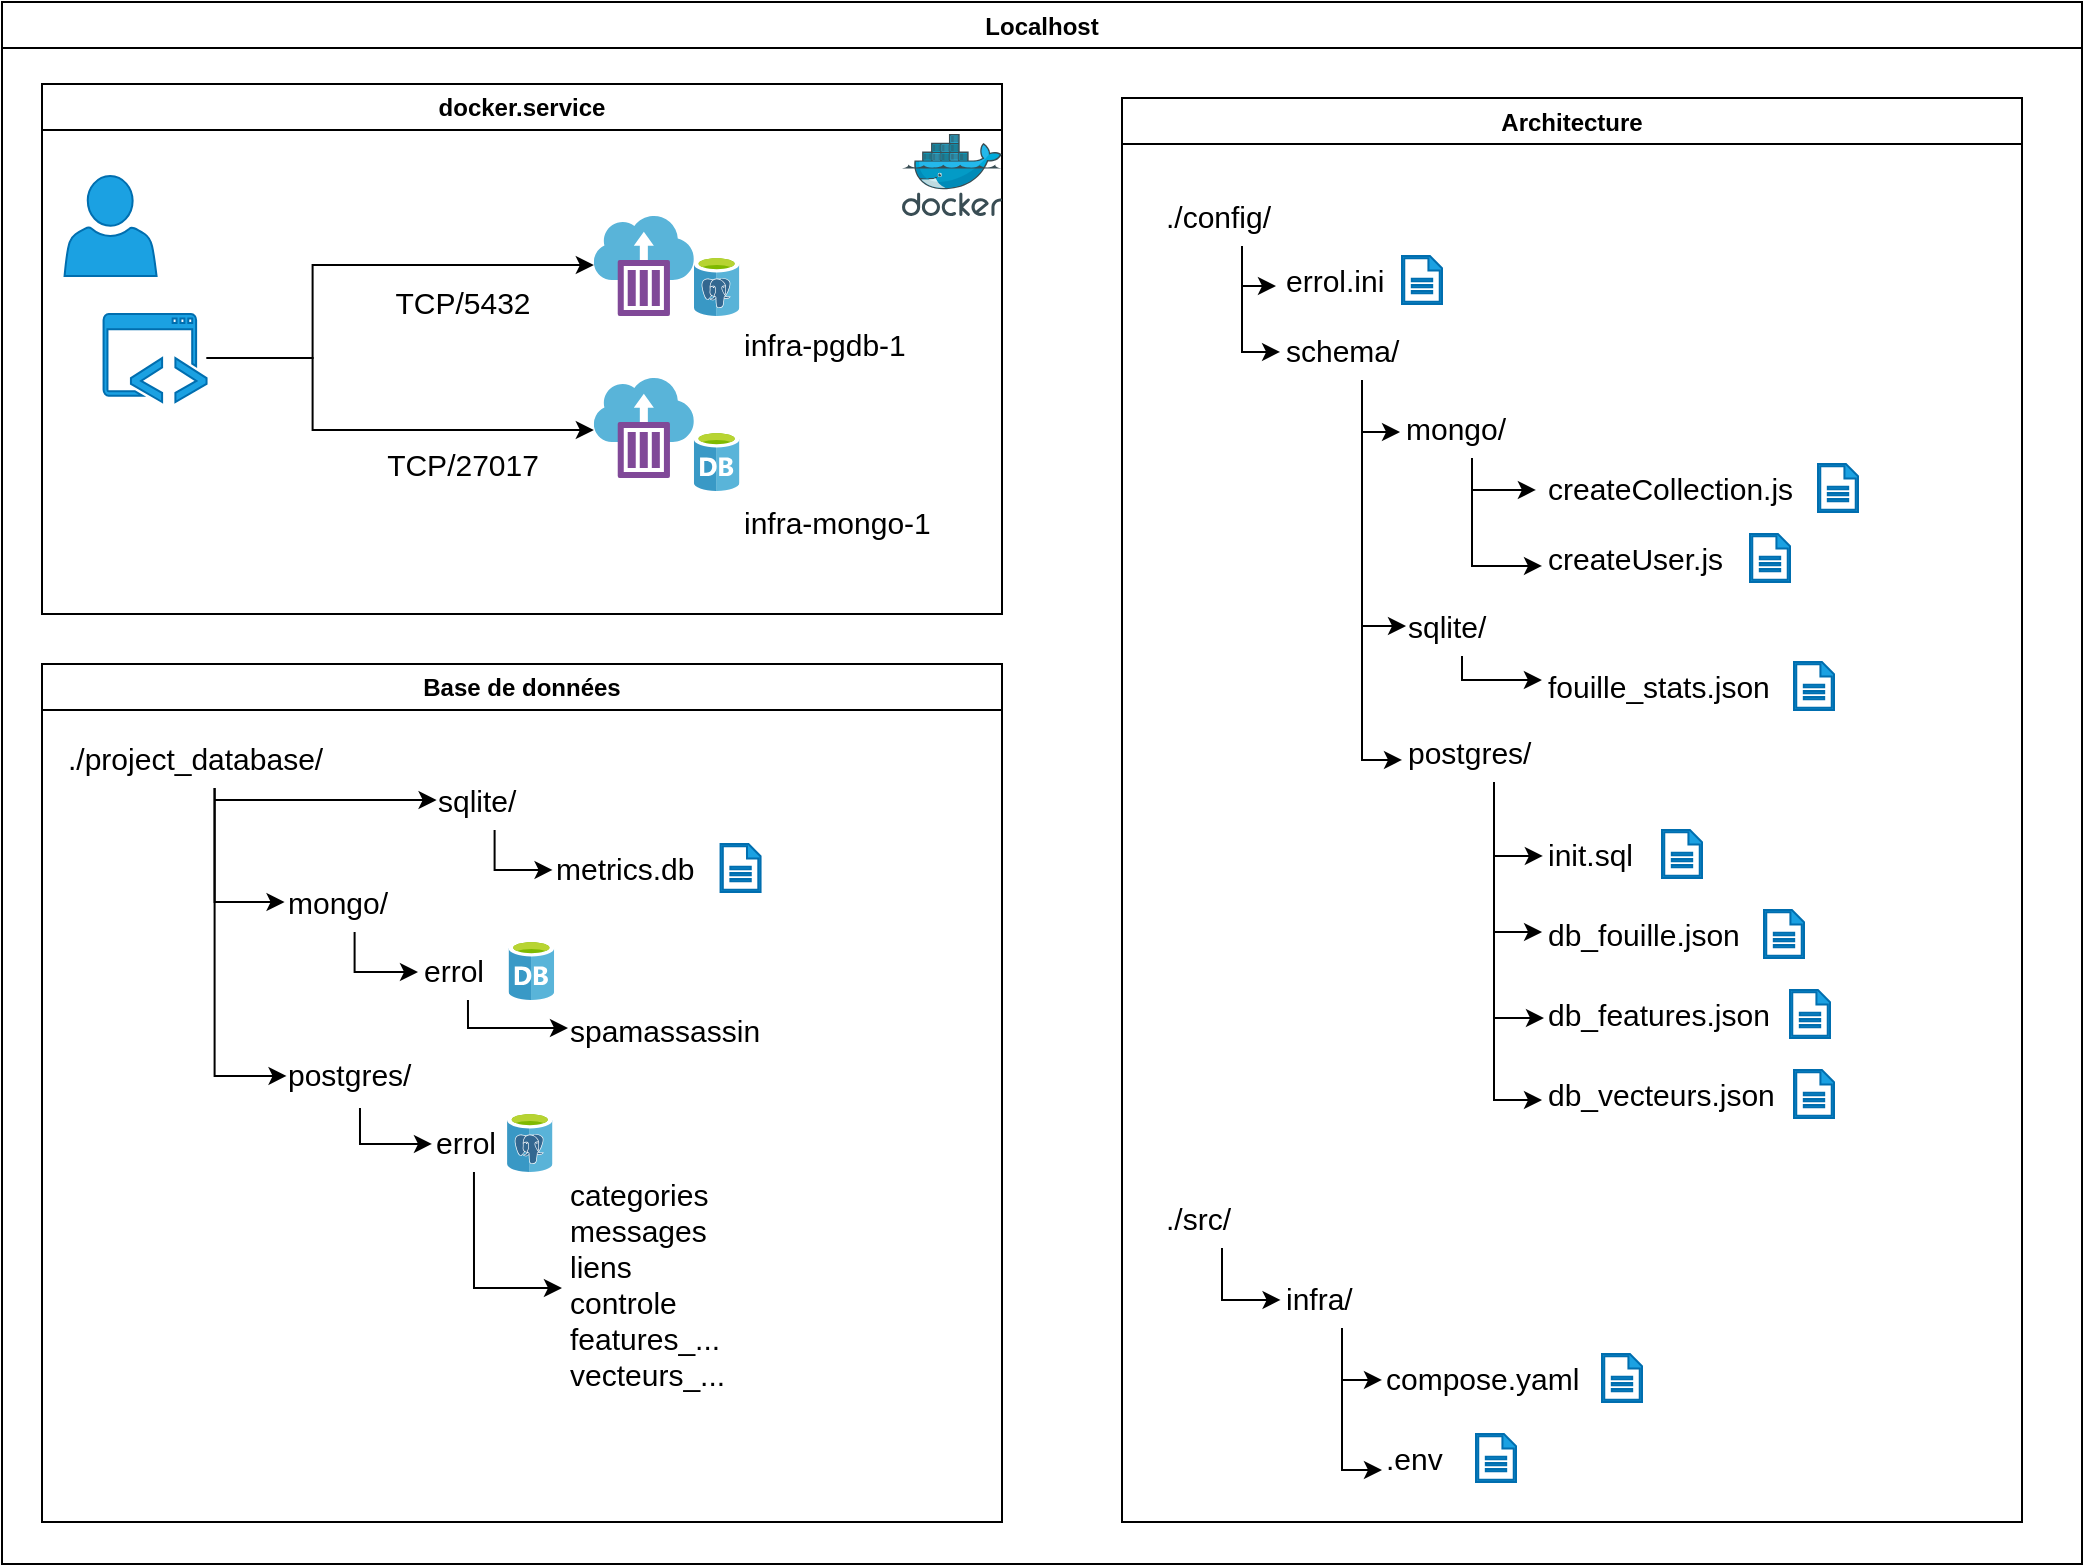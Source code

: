 <mxfile version="24.5.3" type="device">
  <diagram id="EhChE-45HuIZkj6PtDuR" name="Page-1">
    <mxGraphModel dx="1434" dy="870" grid="1" gridSize="10" guides="1" tooltips="1" connect="1" arrows="1" fold="1" page="1" pageScale="1" pageWidth="1169" pageHeight="827" math="0" shadow="0">
      <root>
        <mxCell id="0" />
        <mxCell id="1" parent="0" />
        <mxCell id="lmeQF-V1sz2n1K19VX6t-9" value="Localhost" style="swimlane;" parent="1" vertex="1">
          <mxGeometry x="60" y="39" width="1040" height="781" as="geometry">
            <mxRectangle x="60" y="39" width="100" height="30" as="alternateBounds" />
          </mxGeometry>
        </mxCell>
        <mxCell id="lmeQF-V1sz2n1K19VX6t-10" value="Architecture" style="swimlane;" parent="lmeQF-V1sz2n1K19VX6t-9" vertex="1">
          <mxGeometry x="560" y="48" width="450" height="712" as="geometry" />
        </mxCell>
        <mxCell id="go-DFvzO8IEFyl5RMDaZ-6" value="./config/" style="text;html=1;align=left;verticalAlign=middle;resizable=0;points=[];autosize=1;strokeColor=none;fillColor=none;fontSize=15;" parent="lmeQF-V1sz2n1K19VX6t-10" vertex="1">
          <mxGeometry x="20" y="44" width="80" height="30" as="geometry" />
        </mxCell>
        <mxCell id="go-DFvzO8IEFyl5RMDaZ-7" value="schema/" style="text;html=1;align=left;verticalAlign=middle;resizable=0;points=[];autosize=1;strokeColor=none;fillColor=none;fontSize=15;" parent="lmeQF-V1sz2n1K19VX6t-10" vertex="1">
          <mxGeometry x="80" y="111" width="80" height="30" as="geometry" />
        </mxCell>
        <mxCell id="go-DFvzO8IEFyl5RMDaZ-8" style="edgeStyle=orthogonalEdgeStyle;rounded=0;orthogonalLoop=1;jettySize=auto;html=1;entryX=-0.012;entryY=0.533;entryDx=0;entryDy=0;entryPerimeter=0;" parent="lmeQF-V1sz2n1K19VX6t-10" source="go-DFvzO8IEFyl5RMDaZ-6" target="go-DFvzO8IEFyl5RMDaZ-7" edge="1">
          <mxGeometry relative="1" as="geometry" />
        </mxCell>
        <mxCell id="go-DFvzO8IEFyl5RMDaZ-17" value="mongo/" style="text;html=1;align=left;verticalAlign=middle;resizable=0;points=[];autosize=1;strokeColor=none;fillColor=none;fontSize=15;" parent="lmeQF-V1sz2n1K19VX6t-10" vertex="1">
          <mxGeometry x="140" y="150" width="70" height="30" as="geometry" />
        </mxCell>
        <mxCell id="go-DFvzO8IEFyl5RMDaZ-18" style="edgeStyle=orthogonalEdgeStyle;rounded=0;orthogonalLoop=1;jettySize=auto;html=1;entryX=-0.014;entryY=0.567;entryDx=0;entryDy=0;entryPerimeter=0;" parent="lmeQF-V1sz2n1K19VX6t-10" source="go-DFvzO8IEFyl5RMDaZ-7" target="go-DFvzO8IEFyl5RMDaZ-17" edge="1">
          <mxGeometry relative="1" as="geometry" />
        </mxCell>
        <mxCell id="go-DFvzO8IEFyl5RMDaZ-19" value="createCollection.js" style="text;html=1;align=left;verticalAlign=middle;resizable=0;points=[];autosize=1;strokeColor=none;fillColor=none;fontSize=15;" parent="lmeQF-V1sz2n1K19VX6t-10" vertex="1">
          <mxGeometry x="211" y="180" width="150" height="30" as="geometry" />
        </mxCell>
        <mxCell id="go-DFvzO8IEFyl5RMDaZ-20" value="createUser.js" style="text;html=1;align=left;verticalAlign=middle;resizable=0;points=[];autosize=1;strokeColor=none;fillColor=none;fontSize=15;" parent="lmeQF-V1sz2n1K19VX6t-10" vertex="1">
          <mxGeometry x="211" y="215" width="110" height="30" as="geometry" />
        </mxCell>
        <mxCell id="go-DFvzO8IEFyl5RMDaZ-22" style="edgeStyle=orthogonalEdgeStyle;rounded=0;orthogonalLoop=1;jettySize=auto;html=1;entryX=-0.027;entryY=0.533;entryDx=0;entryDy=0;entryPerimeter=0;" parent="lmeQF-V1sz2n1K19VX6t-10" source="go-DFvzO8IEFyl5RMDaZ-17" target="go-DFvzO8IEFyl5RMDaZ-19" edge="1">
          <mxGeometry relative="1" as="geometry">
            <Array as="points">
              <mxPoint x="175" y="196" />
            </Array>
          </mxGeometry>
        </mxCell>
        <mxCell id="go-DFvzO8IEFyl5RMDaZ-23" style="edgeStyle=orthogonalEdgeStyle;rounded=0;orthogonalLoop=1;jettySize=auto;html=1;entryX=-0.009;entryY=0.633;entryDx=0;entryDy=0;entryPerimeter=0;" parent="lmeQF-V1sz2n1K19VX6t-10" source="go-DFvzO8IEFyl5RMDaZ-17" target="go-DFvzO8IEFyl5RMDaZ-20" edge="1">
          <mxGeometry relative="1" as="geometry">
            <Array as="points">
              <mxPoint x="175" y="234" />
            </Array>
          </mxGeometry>
        </mxCell>
        <mxCell id="go-DFvzO8IEFyl5RMDaZ-25" value="" style="sketch=0;pointerEvents=1;shadow=0;dashed=0;html=1;strokeColor=#006EAF;fillColor=#1ba1e2;labelPosition=center;verticalLabelPosition=bottom;verticalAlign=top;outlineConnect=0;align=center;shape=mxgraph.office.concepts.document;fontSize=15;fontColor=#ffffff;" parent="lmeQF-V1sz2n1K19VX6t-10" vertex="1">
          <mxGeometry x="348" y="183" width="20" height="24" as="geometry" />
        </mxCell>
        <mxCell id="go-DFvzO8IEFyl5RMDaZ-26" value="" style="sketch=0;pointerEvents=1;shadow=0;dashed=0;html=1;strokeColor=#006EAF;fillColor=#1ba1e2;labelPosition=center;verticalLabelPosition=bottom;verticalAlign=top;outlineConnect=0;align=center;shape=mxgraph.office.concepts.document;fontSize=15;fontColor=#ffffff;" parent="lmeQF-V1sz2n1K19VX6t-10" vertex="1">
          <mxGeometry x="314" y="218" width="20" height="24" as="geometry" />
        </mxCell>
        <mxCell id="go-DFvzO8IEFyl5RMDaZ-28" value="sqlite/" style="text;html=1;align=left;verticalAlign=middle;resizable=0;points=[];autosize=1;strokeColor=none;fillColor=none;fontSize=15;" parent="lmeQF-V1sz2n1K19VX6t-10" vertex="1">
          <mxGeometry x="141" y="249" width="60" height="30" as="geometry" />
        </mxCell>
        <mxCell id="go-DFvzO8IEFyl5RMDaZ-31" value="postgres/" style="text;html=1;align=left;verticalAlign=middle;resizable=0;points=[];autosize=1;strokeColor=none;fillColor=none;fontSize=15;" parent="lmeQF-V1sz2n1K19VX6t-10" vertex="1">
          <mxGeometry x="141" y="312" width="90" height="30" as="geometry" />
        </mxCell>
        <mxCell id="go-DFvzO8IEFyl5RMDaZ-32" value="fouille_stats.json" style="text;html=1;align=left;verticalAlign=middle;resizable=0;points=[];autosize=1;strokeColor=none;fillColor=none;fontSize=15;" parent="lmeQF-V1sz2n1K19VX6t-10" vertex="1">
          <mxGeometry x="211" y="279" width="130" height="30" as="geometry" />
        </mxCell>
        <mxCell id="go-DFvzO8IEFyl5RMDaZ-33" style="edgeStyle=orthogonalEdgeStyle;rounded=0;orthogonalLoop=1;jettySize=auto;html=1;entryX=0.017;entryY=0.5;entryDx=0;entryDy=0;entryPerimeter=0;" parent="lmeQF-V1sz2n1K19VX6t-10" source="go-DFvzO8IEFyl5RMDaZ-7" target="go-DFvzO8IEFyl5RMDaZ-28" edge="1">
          <mxGeometry relative="1" as="geometry" />
        </mxCell>
        <mxCell id="go-DFvzO8IEFyl5RMDaZ-34" style="edgeStyle=orthogonalEdgeStyle;rounded=0;orthogonalLoop=1;jettySize=auto;html=1;entryX=-0.008;entryY=0.4;entryDx=0;entryDy=0;entryPerimeter=0;" parent="lmeQF-V1sz2n1K19VX6t-10" source="go-DFvzO8IEFyl5RMDaZ-28" target="go-DFvzO8IEFyl5RMDaZ-32" edge="1">
          <mxGeometry relative="1" as="geometry">
            <Array as="points">
              <mxPoint x="170" y="291" />
            </Array>
          </mxGeometry>
        </mxCell>
        <mxCell id="go-DFvzO8IEFyl5RMDaZ-35" style="edgeStyle=orthogonalEdgeStyle;rounded=0;orthogonalLoop=1;jettySize=auto;html=1;entryX=-0.011;entryY=0.633;entryDx=0;entryDy=0;entryPerimeter=0;" parent="lmeQF-V1sz2n1K19VX6t-10" source="go-DFvzO8IEFyl5RMDaZ-7" target="go-DFvzO8IEFyl5RMDaZ-31" edge="1">
          <mxGeometry relative="1" as="geometry" />
        </mxCell>
        <mxCell id="go-DFvzO8IEFyl5RMDaZ-36" value="" style="sketch=0;pointerEvents=1;shadow=0;dashed=0;html=1;strokeColor=#006EAF;fillColor=#1ba1e2;labelPosition=center;verticalLabelPosition=bottom;verticalAlign=top;outlineConnect=0;align=center;shape=mxgraph.office.concepts.document;fontSize=15;fontColor=#ffffff;" parent="lmeQF-V1sz2n1K19VX6t-10" vertex="1">
          <mxGeometry x="336" y="282" width="20" height="24" as="geometry" />
        </mxCell>
        <mxCell id="go-DFvzO8IEFyl5RMDaZ-44" value="./src/" style="text;html=1;align=left;verticalAlign=middle;resizable=0;points=[];autosize=1;strokeColor=none;fillColor=none;fontSize=15;" parent="lmeQF-V1sz2n1K19VX6t-10" vertex="1">
          <mxGeometry x="20" y="545" width="60" height="30" as="geometry" />
        </mxCell>
        <mxCell id="go-DFvzO8IEFyl5RMDaZ-45" value="infra/" style="text;html=1;align=left;verticalAlign=middle;resizable=0;points=[];autosize=1;strokeColor=none;fillColor=none;fontSize=15;" parent="lmeQF-V1sz2n1K19VX6t-10" vertex="1">
          <mxGeometry x="80" y="585" width="60" height="30" as="geometry" />
        </mxCell>
        <mxCell id="go-DFvzO8IEFyl5RMDaZ-46" style="edgeStyle=orthogonalEdgeStyle;rounded=0;orthogonalLoop=1;jettySize=auto;html=1;entryX=-0.012;entryY=0.533;entryDx=0;entryDy=0;entryPerimeter=0;" parent="lmeQF-V1sz2n1K19VX6t-10" source="go-DFvzO8IEFyl5RMDaZ-44" target="go-DFvzO8IEFyl5RMDaZ-45" edge="1">
          <mxGeometry relative="1" as="geometry" />
        </mxCell>
        <mxCell id="go-DFvzO8IEFyl5RMDaZ-47" value="compose.yaml" style="text;html=1;align=left;verticalAlign=middle;resizable=0;points=[];autosize=1;strokeColor=none;fillColor=none;fontSize=15;" parent="lmeQF-V1sz2n1K19VX6t-10" vertex="1">
          <mxGeometry x="130" y="625" width="120" height="30" as="geometry" />
        </mxCell>
        <mxCell id="go-DFvzO8IEFyl5RMDaZ-48" value=".env" style="text;html=1;align=left;verticalAlign=middle;resizable=0;points=[];autosize=1;strokeColor=none;fillColor=none;fontSize=15;" parent="lmeQF-V1sz2n1K19VX6t-10" vertex="1">
          <mxGeometry x="130" y="665" width="50" height="30" as="geometry" />
        </mxCell>
        <mxCell id="go-DFvzO8IEFyl5RMDaZ-49" style="edgeStyle=orthogonalEdgeStyle;rounded=0;orthogonalLoop=1;jettySize=auto;html=1;entryX=0;entryY=0.533;entryDx=0;entryDy=0;entryPerimeter=0;" parent="lmeQF-V1sz2n1K19VX6t-10" source="go-DFvzO8IEFyl5RMDaZ-45" target="go-DFvzO8IEFyl5RMDaZ-47" edge="1">
          <mxGeometry relative="1" as="geometry" />
        </mxCell>
        <mxCell id="go-DFvzO8IEFyl5RMDaZ-50" style="edgeStyle=orthogonalEdgeStyle;rounded=0;orthogonalLoop=1;jettySize=auto;html=1;entryX=0;entryY=0.7;entryDx=0;entryDy=0;entryPerimeter=0;" parent="lmeQF-V1sz2n1K19VX6t-10" source="go-DFvzO8IEFyl5RMDaZ-45" target="go-DFvzO8IEFyl5RMDaZ-48" edge="1">
          <mxGeometry relative="1" as="geometry" />
        </mxCell>
        <mxCell id="go-DFvzO8IEFyl5RMDaZ-51" value="" style="sketch=0;pointerEvents=1;shadow=0;dashed=0;html=1;strokeColor=#006EAF;fillColor=#1ba1e2;labelPosition=center;verticalLabelPosition=bottom;verticalAlign=top;outlineConnect=0;align=center;shape=mxgraph.office.concepts.document;fontSize=15;fontColor=#ffffff;" parent="lmeQF-V1sz2n1K19VX6t-10" vertex="1">
          <mxGeometry x="240" y="628" width="20" height="24" as="geometry" />
        </mxCell>
        <mxCell id="go-DFvzO8IEFyl5RMDaZ-52" value="" style="sketch=0;pointerEvents=1;shadow=0;dashed=0;html=1;strokeColor=#006EAF;fillColor=#1ba1e2;labelPosition=center;verticalLabelPosition=bottom;verticalAlign=top;outlineConnect=0;align=center;shape=mxgraph.office.concepts.document;fontSize=15;fontColor=#ffffff;" parent="lmeQF-V1sz2n1K19VX6t-10" vertex="1">
          <mxGeometry x="177" y="668" width="20" height="24" as="geometry" />
        </mxCell>
        <mxCell id="go-DFvzO8IEFyl5RMDaZ-53" value="errol.ini" style="text;html=1;align=left;verticalAlign=middle;resizable=0;points=[];autosize=1;strokeColor=none;fillColor=none;fontSize=15;" parent="lmeQF-V1sz2n1K19VX6t-10" vertex="1">
          <mxGeometry x="80" y="76" width="70" height="30" as="geometry" />
        </mxCell>
        <mxCell id="go-DFvzO8IEFyl5RMDaZ-54" style="edgeStyle=orthogonalEdgeStyle;rounded=0;orthogonalLoop=1;jettySize=auto;html=1;entryX=-0.043;entryY=0.567;entryDx=0;entryDy=0;entryPerimeter=0;" parent="lmeQF-V1sz2n1K19VX6t-10" source="go-DFvzO8IEFyl5RMDaZ-6" target="go-DFvzO8IEFyl5RMDaZ-53" edge="1">
          <mxGeometry relative="1" as="geometry" />
        </mxCell>
        <mxCell id="go-DFvzO8IEFyl5RMDaZ-55" value="" style="sketch=0;pointerEvents=1;shadow=0;dashed=0;html=1;strokeColor=#006EAF;fillColor=#1ba1e2;labelPosition=center;verticalLabelPosition=bottom;verticalAlign=top;outlineConnect=0;align=center;shape=mxgraph.office.concepts.document;fontSize=15;fontColor=#ffffff;" parent="lmeQF-V1sz2n1K19VX6t-10" vertex="1">
          <mxGeometry x="140" y="79" width="20" height="24" as="geometry" />
        </mxCell>
        <mxCell id="2" value="init.sql" style="text;html=1;align=left;verticalAlign=middle;resizable=0;points=[];autosize=1;strokeColor=none;fillColor=none;fontSize=15;" parent="lmeQF-V1sz2n1K19VX6t-10" vertex="1">
          <mxGeometry x="211" y="363" width="70" height="30" as="geometry" />
        </mxCell>
        <mxCell id="3" style="edgeStyle=orthogonalEdgeStyle;rounded=0;orthogonalLoop=1;jettySize=auto;html=1;entryX=-0.008;entryY=0.533;entryDx=0;entryDy=0;entryPerimeter=0;" parent="lmeQF-V1sz2n1K19VX6t-10" source="go-DFvzO8IEFyl5RMDaZ-31" target="2" edge="1">
          <mxGeometry relative="1" as="geometry" />
        </mxCell>
        <mxCell id="4" value="" style="sketch=0;pointerEvents=1;shadow=0;dashed=0;html=1;strokeColor=#006EAF;fillColor=#1ba1e2;labelPosition=center;verticalLabelPosition=bottom;verticalAlign=top;outlineConnect=0;align=center;shape=mxgraph.office.concepts.document;fontSize=15;fontColor=#ffffff;" parent="lmeQF-V1sz2n1K19VX6t-10" vertex="1">
          <mxGeometry x="270" y="366" width="20" height="24" as="geometry" />
        </mxCell>
        <mxCell id="5" value="db_fouille.json" style="text;html=1;align=left;verticalAlign=middle;resizable=0;points=[];autosize=1;strokeColor=none;fillColor=none;fontSize=15;" parent="lmeQF-V1sz2n1K19VX6t-10" vertex="1">
          <mxGeometry x="211" y="403" width="120" height="30" as="geometry" />
        </mxCell>
        <mxCell id="6" value="" style="sketch=0;pointerEvents=1;shadow=0;dashed=0;html=1;strokeColor=#006EAF;fillColor=#1ba1e2;labelPosition=center;verticalLabelPosition=bottom;verticalAlign=top;outlineConnect=0;align=center;shape=mxgraph.office.concepts.document;fontSize=15;fontColor=#ffffff;" parent="lmeQF-V1sz2n1K19VX6t-10" vertex="1">
          <mxGeometry x="321" y="406" width="20" height="24" as="geometry" />
        </mxCell>
        <mxCell id="7" style="edgeStyle=orthogonalEdgeStyle;rounded=0;orthogonalLoop=1;jettySize=auto;html=1;entryX=-0.008;entryY=0.467;entryDx=0;entryDy=0;entryPerimeter=0;" parent="lmeQF-V1sz2n1K19VX6t-10" source="go-DFvzO8IEFyl5RMDaZ-31" target="5" edge="1">
          <mxGeometry relative="1" as="geometry" />
        </mxCell>
        <mxCell id="9D_q5n6-4T_1lJ63YoSh-17" value="db_features.json" style="text;html=1;align=left;verticalAlign=middle;resizable=0;points=[];autosize=1;strokeColor=none;fillColor=none;fontSize=15;" vertex="1" parent="lmeQF-V1sz2n1K19VX6t-10">
          <mxGeometry x="211" y="443" width="130" height="30" as="geometry" />
        </mxCell>
        <mxCell id="9D_q5n6-4T_1lJ63YoSh-18" value="db_vecteurs.json" style="text;html=1;align=left;verticalAlign=middle;resizable=0;points=[];autosize=1;strokeColor=none;fillColor=none;fontSize=15;" vertex="1" parent="lmeQF-V1sz2n1K19VX6t-10">
          <mxGeometry x="211" y="483" width="140" height="30" as="geometry" />
        </mxCell>
        <mxCell id="9D_q5n6-4T_1lJ63YoSh-19" value="" style="sketch=0;pointerEvents=1;shadow=0;dashed=0;html=1;strokeColor=#006EAF;fillColor=#1ba1e2;labelPosition=center;verticalLabelPosition=bottom;verticalAlign=top;outlineConnect=0;align=center;shape=mxgraph.office.concepts.document;fontSize=15;fontColor=#ffffff;" vertex="1" parent="lmeQF-V1sz2n1K19VX6t-10">
          <mxGeometry x="334" y="446" width="20" height="24" as="geometry" />
        </mxCell>
        <mxCell id="9D_q5n6-4T_1lJ63YoSh-20" value="" style="sketch=0;pointerEvents=1;shadow=0;dashed=0;html=1;strokeColor=#006EAF;fillColor=#1ba1e2;labelPosition=center;verticalLabelPosition=bottom;verticalAlign=top;outlineConnect=0;align=center;shape=mxgraph.office.concepts.document;fontSize=15;fontColor=#ffffff;" vertex="1" parent="lmeQF-V1sz2n1K19VX6t-10">
          <mxGeometry x="336" y="486" width="20" height="24" as="geometry" />
        </mxCell>
        <mxCell id="9D_q5n6-4T_1lJ63YoSh-21" style="edgeStyle=orthogonalEdgeStyle;rounded=0;orthogonalLoop=1;jettySize=auto;html=1;entryX=0;entryY=0.567;entryDx=0;entryDy=0;entryPerimeter=0;" edge="1" parent="lmeQF-V1sz2n1K19VX6t-10" source="go-DFvzO8IEFyl5RMDaZ-31" target="9D_q5n6-4T_1lJ63YoSh-17">
          <mxGeometry relative="1" as="geometry" />
        </mxCell>
        <mxCell id="9D_q5n6-4T_1lJ63YoSh-23" style="edgeStyle=orthogonalEdgeStyle;rounded=0;orthogonalLoop=1;jettySize=auto;html=1;entryX=-0.007;entryY=0.6;entryDx=0;entryDy=0;entryPerimeter=0;" edge="1" parent="lmeQF-V1sz2n1K19VX6t-10" source="go-DFvzO8IEFyl5RMDaZ-31" target="9D_q5n6-4T_1lJ63YoSh-18">
          <mxGeometry relative="1" as="geometry" />
        </mxCell>
        <mxCell id="go-DFvzO8IEFyl5RMDaZ-5" value="d&lt;span style=&quot;background-color: initial;&quot;&gt;ocker.service&lt;/span&gt;" style="swimlane;whiteSpace=wrap;html=1;" parent="lmeQF-V1sz2n1K19VX6t-9" vertex="1">
          <mxGeometry x="20" y="41" width="480" height="265" as="geometry">
            <mxRectangle x="10" y="175" width="120" height="30" as="alternateBounds" />
          </mxGeometry>
        </mxCell>
        <mxCell id="lmeQF-V1sz2n1K19VX6t-123" style="edgeStyle=orthogonalEdgeStyle;rounded=0;orthogonalLoop=1;jettySize=auto;html=1;entryX=0;entryY=0.49;entryDx=0;entryDy=0;entryPerimeter=0;fontSize=15;" parent="go-DFvzO8IEFyl5RMDaZ-5" source="lmeQF-V1sz2n1K19VX6t-48" target="lmeQF-V1sz2n1K19VX6t-12" edge="1">
          <mxGeometry relative="1" as="geometry">
            <Array as="points">
              <mxPoint x="135.28" y="137" />
              <mxPoint x="135.28" y="91" />
            </Array>
          </mxGeometry>
        </mxCell>
        <mxCell id="lmeQF-V1sz2n1K19VX6t-124" style="edgeStyle=orthogonalEdgeStyle;rounded=0;orthogonalLoop=1;jettySize=auto;html=1;entryX=0;entryY=0.52;entryDx=0;entryDy=0;entryPerimeter=0;fontSize=15;" parent="go-DFvzO8IEFyl5RMDaZ-5" source="lmeQF-V1sz2n1K19VX6t-48" target="lmeQF-V1sz2n1K19VX6t-18" edge="1">
          <mxGeometry relative="1" as="geometry">
            <Array as="points">
              <mxPoint x="135.28" y="137" />
              <mxPoint x="135.28" y="173" />
            </Array>
          </mxGeometry>
        </mxCell>
        <mxCell id="lmeQF-V1sz2n1K19VX6t-48" value="" style="sketch=0;pointerEvents=1;shadow=0;dashed=0;html=1;strokeColor=#006EAF;fillColor=#1ba1e2;labelPosition=center;verticalLabelPosition=bottom;verticalAlign=top;outlineConnect=0;align=center;shape=mxgraph.office.concepts.application_hybrid;fontColor=#ffffff;" parent="go-DFvzO8IEFyl5RMDaZ-5" vertex="1">
          <mxGeometry x="30.78" y="115" width="51.5" height="44" as="geometry" />
        </mxCell>
        <mxCell id="lmeQF-V1sz2n1K19VX6t-133" value="TCP/27017" style="text;html=1;align=center;verticalAlign=middle;resizable=0;points=[];autosize=1;strokeColor=none;fillColor=none;fontSize=15;" parent="go-DFvzO8IEFyl5RMDaZ-5" vertex="1">
          <mxGeometry x="160.28" y="175" width="100" height="30" as="geometry" />
        </mxCell>
        <mxCell id="lmeQF-V1sz2n1K19VX6t-131" value="TCP/5432" style="text;html=1;align=center;verticalAlign=middle;resizable=0;points=[];autosize=1;strokeColor=none;fillColor=none;fontSize=15;" parent="go-DFvzO8IEFyl5RMDaZ-5" vertex="1">
          <mxGeometry x="165.28" y="94" width="90" height="30" as="geometry" />
        </mxCell>
        <mxCell id="lmeQF-V1sz2n1K19VX6t-12" value="" style="sketch=0;aspect=fixed;html=1;points=[];align=center;image;fontSize=12;image=img/lib/mscae/Container_Instances.svg;" parent="go-DFvzO8IEFyl5RMDaZ-5" vertex="1">
          <mxGeometry x="275.92" y="66" width="50" height="50" as="geometry" />
        </mxCell>
        <mxCell id="lmeQF-V1sz2n1K19VX6t-21" value="" style="sketch=0;aspect=fixed;html=1;points=[];align=center;image;fontSize=12;image=img/lib/mscae/Azure_Database_for_PostgreSQL_servers.svg;" parent="go-DFvzO8IEFyl5RMDaZ-5" vertex="1">
          <mxGeometry x="325.92" y="86" width="22.8" height="30" as="geometry" />
        </mxCell>
        <mxCell id="lmeQF-V1sz2n1K19VX6t-135" value="infra-pgdb-1" style="text;html=1;align=left;verticalAlign=middle;resizable=0;points=[];autosize=1;strokeColor=none;fillColor=none;fontSize=15;" parent="go-DFvzO8IEFyl5RMDaZ-5" vertex="1">
          <mxGeometry x="348.72" y="115" width="100" height="30" as="geometry" />
        </mxCell>
        <mxCell id="lmeQF-V1sz2n1K19VX6t-18" value="" style="sketch=0;aspect=fixed;html=1;points=[];align=center;image;fontSize=12;image=img/lib/mscae/Container_Instances.svg;" parent="go-DFvzO8IEFyl5RMDaZ-5" vertex="1">
          <mxGeometry x="275.92" y="147" width="50" height="50" as="geometry" />
        </mxCell>
        <mxCell id="lmeQF-V1sz2n1K19VX6t-20" value="" style="sketch=0;aspect=fixed;html=1;points=[];align=center;image;fontSize=12;image=img/lib/mscae/Database_General.svg;" parent="go-DFvzO8IEFyl5RMDaZ-5" vertex="1">
          <mxGeometry x="325.92" y="173.5" width="22.8" height="30" as="geometry" />
        </mxCell>
        <mxCell id="go-DFvzO8IEFyl5RMDaZ-4" value="infra-mongo-1" style="text;html=1;align=left;verticalAlign=middle;resizable=0;points=[];autosize=1;strokeColor=none;fillColor=none;fontSize=15;" parent="go-DFvzO8IEFyl5RMDaZ-5" vertex="1">
          <mxGeometry x="348.72" y="203.5" width="120" height="30" as="geometry" />
        </mxCell>
        <mxCell id="lmeQF-V1sz2n1K19VX6t-25" value="" style="sketch=0;pointerEvents=1;shadow=0;dashed=0;html=1;strokeColor=#006EAF;fillColor=#1ba1e2;labelPosition=center;verticalLabelPosition=bottom;verticalAlign=top;outlineConnect=0;align=center;shape=mxgraph.office.users.user;fontColor=#ffffff;" parent="go-DFvzO8IEFyl5RMDaZ-5" vertex="1">
          <mxGeometry x="11.28" y="46" width="46" height="50" as="geometry" />
        </mxCell>
        <mxCell id="go-DFvzO8IEFyl5RMDaZ-24" value="" style="image;sketch=0;aspect=fixed;html=1;points=[];align=center;fontSize=12;image=img/lib/mscae/Docker.svg;" parent="go-DFvzO8IEFyl5RMDaZ-5" vertex="1">
          <mxGeometry x="430" y="25" width="50" height="41" as="geometry" />
        </mxCell>
        <mxCell id="go-DFvzO8IEFyl5RMDaZ-27" value="Base de données" style="swimlane;whiteSpace=wrap;html=1;" parent="lmeQF-V1sz2n1K19VX6t-9" vertex="1">
          <mxGeometry x="20" y="331" width="480" height="429" as="geometry" />
        </mxCell>
        <mxCell id="lmeQF-V1sz2n1K19VX6t-65" style="edgeStyle=orthogonalEdgeStyle;rounded=0;orthogonalLoop=1;jettySize=auto;html=1;entryX=0.011;entryY=0.533;entryDx=0;entryDy=0;entryPerimeter=0;fontSize=15;" parent="go-DFvzO8IEFyl5RMDaZ-27" source="lmeQF-V1sz2n1K19VX6t-49" target="lmeQF-V1sz2n1K19VX6t-64" edge="1">
          <mxGeometry relative="1" as="geometry">
            <mxPoint x="121.28" y="83" as="targetPoint" />
          </mxGeometry>
        </mxCell>
        <mxCell id="lmeQF-V1sz2n1K19VX6t-118" style="edgeStyle=orthogonalEdgeStyle;rounded=0;orthogonalLoop=1;jettySize=auto;html=1;entryX=0;entryY=0.5;entryDx=0;entryDy=0;entryPerimeter=0;fontSize=15;" parent="go-DFvzO8IEFyl5RMDaZ-27" source="lmeQF-V1sz2n1K19VX6t-49" target="lmeQF-V1sz2n1K19VX6t-87" edge="1">
          <mxGeometry relative="1" as="geometry" />
        </mxCell>
        <mxCell id="lmeQF-V1sz2n1K19VX6t-49" value="./project_database/" style="text;html=1;align=left;verticalAlign=middle;resizable=0;points=[];autosize=1;strokeColor=none;fillColor=none;fontSize=15;" parent="go-DFvzO8IEFyl5RMDaZ-27" vertex="1">
          <mxGeometry x="11.28" y="32" width="150" height="30" as="geometry" />
        </mxCell>
        <mxCell id="lmeQF-V1sz2n1K19VX6t-64" value="postgres/" style="text;html=1;align=left;verticalAlign=middle;resizable=0;points=[];autosize=1;strokeColor=none;fillColor=none;fontSize=15;" parent="go-DFvzO8IEFyl5RMDaZ-27" vertex="1">
          <mxGeometry x="121.28" y="190" width="90" height="30" as="geometry" />
        </mxCell>
        <mxCell id="lmeQF-V1sz2n1K19VX6t-87" value="mongo/" style="text;html=1;align=left;verticalAlign=middle;resizable=0;points=[];autosize=1;strokeColor=none;fillColor=none;fontSize=15;" parent="go-DFvzO8IEFyl5RMDaZ-27" vertex="1">
          <mxGeometry x="121.28" y="104" width="70" height="30" as="geometry" />
        </mxCell>
        <mxCell id="go-DFvzO8IEFyl5RMDaZ-9" value="sqlite/" style="text;html=1;align=left;verticalAlign=middle;resizable=0;points=[];autosize=1;strokeColor=none;fillColor=none;fontSize=15;" parent="go-DFvzO8IEFyl5RMDaZ-27" vertex="1">
          <mxGeometry x="196.28" y="53" width="60" height="30" as="geometry" />
        </mxCell>
        <mxCell id="go-DFvzO8IEFyl5RMDaZ-10" style="edgeStyle=orthogonalEdgeStyle;rounded=0;orthogonalLoop=1;jettySize=auto;html=1;entryX=0.017;entryY=0.5;entryDx=0;entryDy=0;entryPerimeter=0;fontSize=15;exitX=0.5;exitY=1.2;exitDx=0;exitDy=0;exitPerimeter=0;" parent="go-DFvzO8IEFyl5RMDaZ-27" source="lmeQF-V1sz2n1K19VX6t-49" target="go-DFvzO8IEFyl5RMDaZ-9" edge="1">
          <mxGeometry relative="1" as="geometry">
            <mxPoint x="96.28" y="72" as="sourcePoint" />
            <mxPoint x="131.28" y="130" as="targetPoint" />
          </mxGeometry>
        </mxCell>
        <mxCell id="go-DFvzO8IEFyl5RMDaZ-12" value="metrics.db" style="text;html=1;align=left;verticalAlign=middle;resizable=0;points=[];autosize=1;strokeColor=none;fillColor=none;fontSize=15;" parent="go-DFvzO8IEFyl5RMDaZ-27" vertex="1">
          <mxGeometry x="255.28" y="87" width="90" height="30" as="geometry" />
        </mxCell>
        <mxCell id="go-DFvzO8IEFyl5RMDaZ-16" style="edgeStyle=orthogonalEdgeStyle;rounded=0;orthogonalLoop=1;jettySize=auto;html=1;entryX=0;entryY=0.533;entryDx=0;entryDy=0;entryPerimeter=0;" parent="go-DFvzO8IEFyl5RMDaZ-27" source="go-DFvzO8IEFyl5RMDaZ-9" target="go-DFvzO8IEFyl5RMDaZ-12" edge="1">
          <mxGeometry relative="1" as="geometry" />
        </mxCell>
        <mxCell id="lmeQF-V1sz2n1K19VX6t-83" value="" style="sketch=0;pointerEvents=1;shadow=0;dashed=0;html=1;strokeColor=#006EAF;fillColor=#1ba1e2;labelPosition=center;verticalLabelPosition=bottom;verticalAlign=top;outlineConnect=0;align=center;shape=mxgraph.office.concepts.document;fontSize=15;fontColor=#ffffff;" parent="go-DFvzO8IEFyl5RMDaZ-27" vertex="1">
          <mxGeometry x="339.28" y="90" width="20" height="24" as="geometry" />
        </mxCell>
        <mxCell id="go-DFvzO8IEFyl5RMDaZ-37" value="errol" style="text;html=1;align=left;verticalAlign=middle;resizable=0;points=[];autosize=1;strokeColor=none;fillColor=none;fontSize=15;" parent="go-DFvzO8IEFyl5RMDaZ-27" vertex="1">
          <mxGeometry x="189.28" y="138" width="50" height="30" as="geometry" />
        </mxCell>
        <mxCell id="go-DFvzO8IEFyl5RMDaZ-38" style="edgeStyle=orthogonalEdgeStyle;rounded=0;orthogonalLoop=1;jettySize=auto;html=1;entryX=-0.026;entryY=0.533;entryDx=0;entryDy=0;entryPerimeter=0;" parent="go-DFvzO8IEFyl5RMDaZ-27" source="lmeQF-V1sz2n1K19VX6t-87" target="go-DFvzO8IEFyl5RMDaZ-37" edge="1">
          <mxGeometry relative="1" as="geometry" />
        </mxCell>
        <mxCell id="go-DFvzO8IEFyl5RMDaZ-39" value="spamassassin" style="text;html=1;align=left;verticalAlign=middle;resizable=0;points=[];autosize=1;strokeColor=none;fillColor=none;fontSize=15;" parent="go-DFvzO8IEFyl5RMDaZ-27" vertex="1">
          <mxGeometry x="262.28" y="168" width="120" height="30" as="geometry" />
        </mxCell>
        <mxCell id="go-DFvzO8IEFyl5RMDaZ-40" style="edgeStyle=orthogonalEdgeStyle;rounded=0;orthogonalLoop=1;jettySize=auto;html=1;entryX=0.006;entryY=0.467;entryDx=0;entryDy=0;entryPerimeter=0;exitX=0.474;exitY=1;exitDx=0;exitDy=0;exitPerimeter=0;" parent="go-DFvzO8IEFyl5RMDaZ-27" source="go-DFvzO8IEFyl5RMDaZ-37" target="go-DFvzO8IEFyl5RMDaZ-39" edge="1">
          <mxGeometry relative="1" as="geometry">
            <Array as="points">
              <mxPoint x="213" y="182" />
            </Array>
          </mxGeometry>
        </mxCell>
        <mxCell id="go-DFvzO8IEFyl5RMDaZ-42" value="" style="sketch=0;aspect=fixed;html=1;points=[];align=center;image;fontSize=12;image=img/lib/mscae/Database_General.svg;" parent="go-DFvzO8IEFyl5RMDaZ-27" vertex="1">
          <mxGeometry x="233.28" y="138" width="22.8" height="30" as="geometry" />
        </mxCell>
        <mxCell id="8" value="errol" style="text;html=1;align=left;verticalAlign=middle;resizable=0;points=[];autosize=1;strokeColor=none;fillColor=none;fontSize=15;" parent="go-DFvzO8IEFyl5RMDaZ-27" vertex="1">
          <mxGeometry x="195.28" y="224" width="50" height="30" as="geometry" />
        </mxCell>
        <mxCell id="11" style="edgeStyle=orthogonalEdgeStyle;rounded=0;orthogonalLoop=1;jettySize=auto;html=1;entryX=-0.006;entryY=0.533;entryDx=0;entryDy=0;entryPerimeter=0;exitX=0.419;exitY=1.067;exitDx=0;exitDy=0;exitPerimeter=0;" parent="go-DFvzO8IEFyl5RMDaZ-27" source="lmeQF-V1sz2n1K19VX6t-64" target="8" edge="1">
          <mxGeometry relative="1" as="geometry" />
        </mxCell>
        <mxCell id="14" value="" style="sketch=0;aspect=fixed;html=1;points=[];align=center;image;fontSize=12;image=img/lib/mscae/Azure_Database_for_PostgreSQL_servers.svg;" parent="go-DFvzO8IEFyl5RMDaZ-27" vertex="1">
          <mxGeometry x="232.48" y="224" width="22.8" height="30" as="geometry" />
        </mxCell>
        <mxCell id="15" value="categories&lt;br&gt;messages&lt;br&gt;liens&lt;div&gt;controle&lt;/div&gt;&lt;div&gt;features_...&lt;/div&gt;&lt;div&gt;vecteurs_...&lt;/div&gt;" style="text;html=1;align=left;verticalAlign=middle;resizable=0;points=[];autosize=1;strokeColor=none;fillColor=none;fontSize=15;" parent="go-DFvzO8IEFyl5RMDaZ-27" vertex="1">
          <mxGeometry x="262.28" y="250" width="100" height="120" as="geometry" />
        </mxCell>
        <mxCell id="9D_q5n6-4T_1lJ63YoSh-16" style="edgeStyle=orthogonalEdgeStyle;rounded=0;orthogonalLoop=1;jettySize=auto;html=1;entryX=-0.023;entryY=0.517;entryDx=0;entryDy=0;entryPerimeter=0;exitX=0.414;exitY=1;exitDx=0;exitDy=0;exitPerimeter=0;" edge="1" parent="go-DFvzO8IEFyl5RMDaZ-27" source="8" target="15">
          <mxGeometry relative="1" as="geometry" />
        </mxCell>
      </root>
    </mxGraphModel>
  </diagram>
</mxfile>
